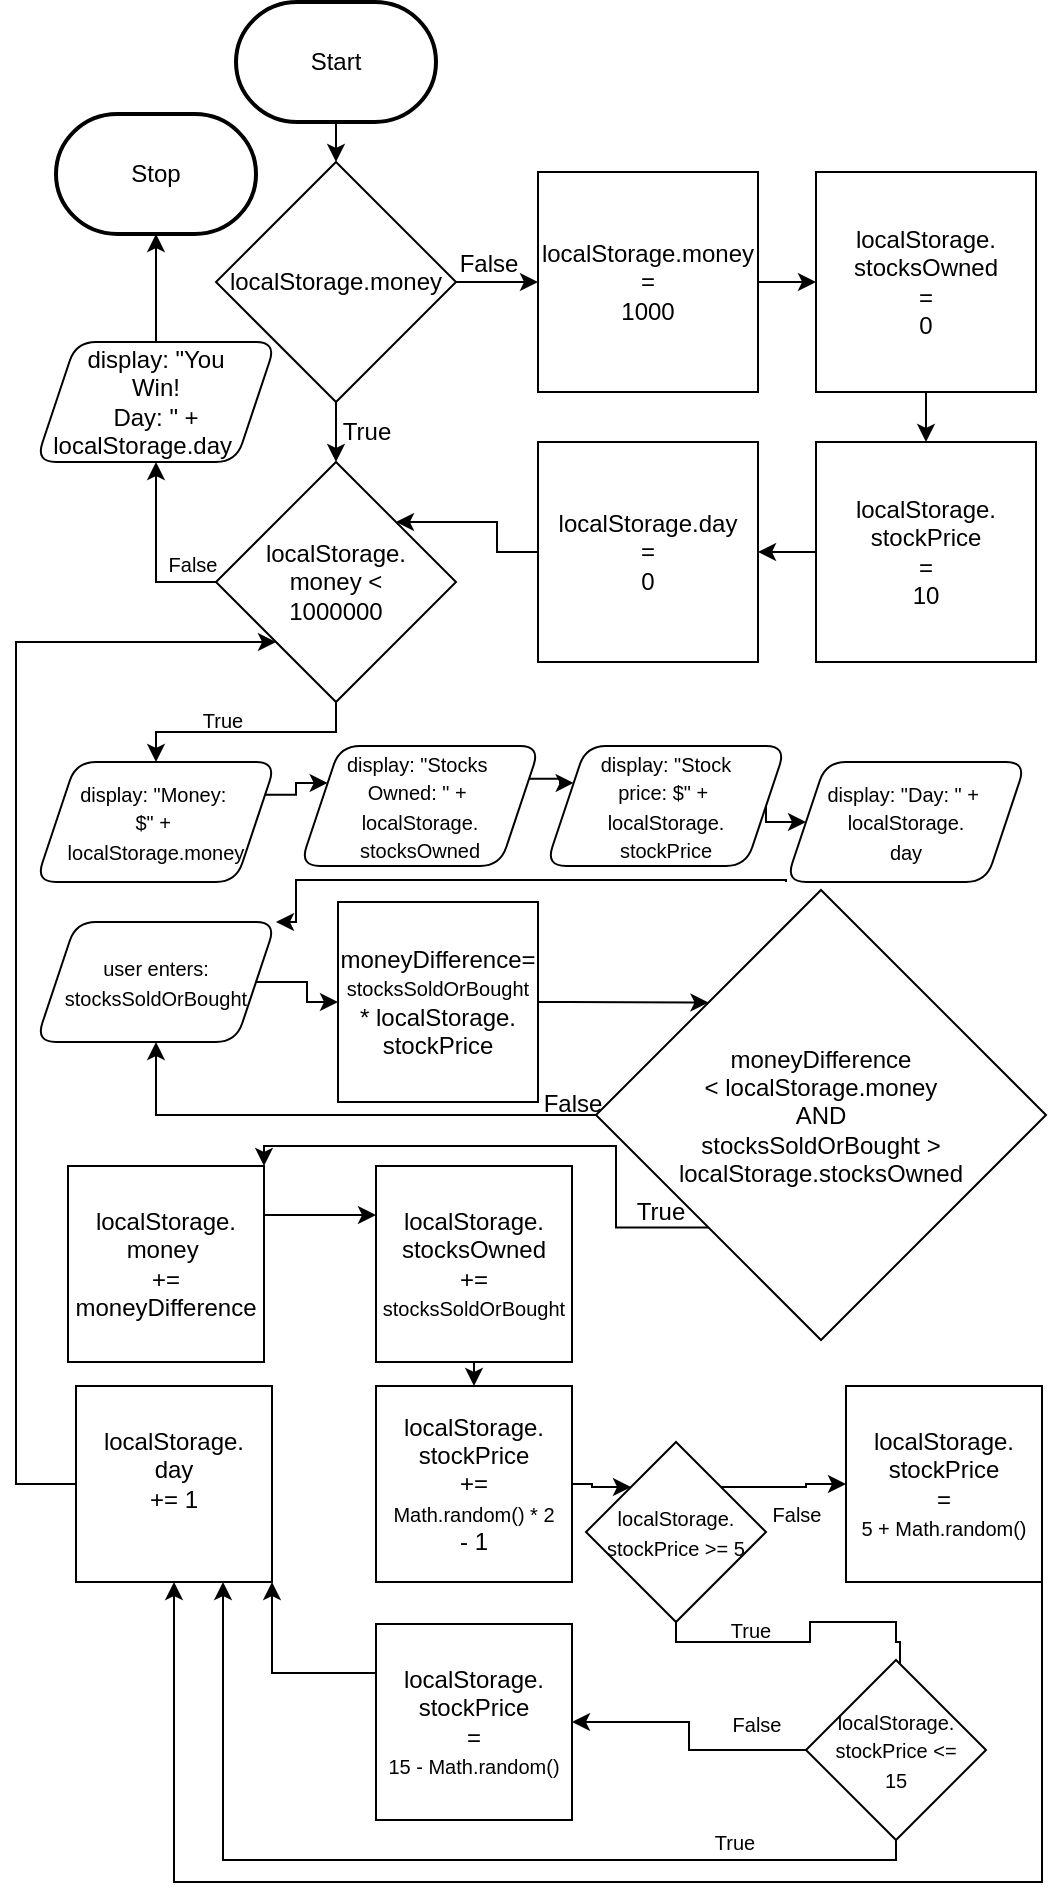 <mxfile>
    <diagram id="HIP3nbAZw_EuaXWnEj3U" name="Page-1">
        <mxGraphModel dx="669" dy="201" grid="1" gridSize="10" guides="1" tooltips="1" connect="1" arrows="1" fold="1" page="1" pageScale="1" pageWidth="850" pageHeight="1100" math="0" shadow="0">
            <root>
                <mxCell id="0"/>
                <mxCell id="1" parent="0"/>
                <mxCell id="26" style="edgeStyle=orthogonalEdgeStyle;rounded=0;html=1;exitX=0.5;exitY=1;exitDx=0;exitDy=0;exitPerimeter=0;entryX=0.5;entryY=0;entryDx=0;entryDy=0;" parent="1" source="2" target="25" edge="1">
                    <mxGeometry relative="1" as="geometry"/>
                </mxCell>
                <mxCell id="2" value="Start" style="strokeWidth=2;html=1;shape=mxgraph.flowchart.terminator;whiteSpace=wrap;" parent="1" vertex="1">
                    <mxGeometry x="230" y="141" width="100" height="60" as="geometry"/>
                </mxCell>
                <mxCell id="3" value="Stop" style="strokeWidth=2;html=1;shape=mxgraph.flowchart.terminator;whiteSpace=wrap;" parent="1" vertex="1">
                    <mxGeometry x="140" y="197" width="100" height="60" as="geometry"/>
                </mxCell>
                <mxCell id="28" style="edgeStyle=orthogonalEdgeStyle;rounded=0;html=1;exitX=1;exitY=0.5;exitDx=0;exitDy=0;entryX=0;entryY=0.5;entryDx=0;entryDy=0;" parent="1" source="25" target="27" edge="1">
                    <mxGeometry relative="1" as="geometry"/>
                </mxCell>
                <mxCell id="58" style="edgeStyle=orthogonalEdgeStyle;rounded=0;html=1;exitX=0.5;exitY=1;exitDx=0;exitDy=0;entryX=0.5;entryY=0;entryDx=0;entryDy=0;" parent="1" source="25" target="57" edge="1">
                    <mxGeometry relative="1" as="geometry"/>
                </mxCell>
                <mxCell id="25" value="localStorage.money&lt;br&gt;" style="rhombus;whiteSpace=wrap;html=1;" parent="1" vertex="1">
                    <mxGeometry x="220" y="221" width="120" height="120" as="geometry"/>
                </mxCell>
                <mxCell id="50" style="edgeStyle=orthogonalEdgeStyle;rounded=0;html=1;exitX=1;exitY=0.5;exitDx=0;exitDy=0;entryX=0;entryY=0.5;entryDx=0;entryDy=0;" parent="1" source="27" target="51" edge="1">
                    <mxGeometry relative="1" as="geometry">
                        <mxPoint x="540" y="281.444" as="targetPoint"/>
                    </mxGeometry>
                </mxCell>
                <mxCell id="27" value="localStorage.money&lt;br&gt;=&lt;br&gt;1000" style="whiteSpace=wrap;html=1;aspect=fixed;" parent="1" vertex="1">
                    <mxGeometry x="381" y="226" width="110" height="110" as="geometry"/>
                </mxCell>
                <mxCell id="29" value="False" style="text;html=1;align=center;verticalAlign=middle;resizable=0;points=[];autosize=1;strokeColor=none;fillColor=none;" parent="1" vertex="1">
                    <mxGeometry x="331" y="257" width="50" height="30" as="geometry"/>
                </mxCell>
                <mxCell id="31" value="True" style="text;html=1;align=center;verticalAlign=middle;resizable=0;points=[];autosize=1;strokeColor=none;fillColor=none;" parent="1" vertex="1">
                    <mxGeometry x="270" y="341" width="50" height="30" as="geometry"/>
                </mxCell>
                <mxCell id="53" style="edgeStyle=orthogonalEdgeStyle;rounded=0;html=1;exitX=0.5;exitY=1;exitDx=0;exitDy=0;entryX=0.5;entryY=0;entryDx=0;entryDy=0;" parent="1" source="51" target="52" edge="1">
                    <mxGeometry relative="1" as="geometry"/>
                </mxCell>
                <mxCell id="51" value="localStorage.&lt;br&gt;stocksOwned&lt;br&gt;=&lt;br&gt;0" style="whiteSpace=wrap;html=1;aspect=fixed;" parent="1" vertex="1">
                    <mxGeometry x="520" y="226" width="110" height="110" as="geometry"/>
                </mxCell>
                <mxCell id="55" style="edgeStyle=orthogonalEdgeStyle;rounded=0;html=1;exitX=0;exitY=0.5;exitDx=0;exitDy=0;entryX=1;entryY=0.5;entryDx=0;entryDy=0;" parent="1" source="52" target="54" edge="1">
                    <mxGeometry relative="1" as="geometry"/>
                </mxCell>
                <mxCell id="52" value="localStorage.&lt;br&gt;stockPrice&lt;br&gt;=&lt;br&gt;10" style="whiteSpace=wrap;html=1;aspect=fixed;" parent="1" vertex="1">
                    <mxGeometry x="520" y="361" width="110" height="110" as="geometry"/>
                </mxCell>
                <mxCell id="59" style="edgeStyle=orthogonalEdgeStyle;rounded=0;html=1;exitX=0;exitY=0.5;exitDx=0;exitDy=0;entryX=1;entryY=0;entryDx=0;entryDy=0;" parent="1" source="54" target="57" edge="1">
                    <mxGeometry relative="1" as="geometry"/>
                </mxCell>
                <mxCell id="54" value="localStorage.day&lt;br&gt;=&lt;br&gt;0" style="whiteSpace=wrap;html=1;aspect=fixed;" parent="1" vertex="1">
                    <mxGeometry x="381" y="361" width="110" height="110" as="geometry"/>
                </mxCell>
                <mxCell id="60" style="edgeStyle=orthogonalEdgeStyle;rounded=0;html=1;exitX=0;exitY=0.5;exitDx=0;exitDy=0;entryX=0.5;entryY=1;entryDx=0;entryDy=0;" parent="1" source="57" target="61" edge="1">
                    <mxGeometry relative="1" as="geometry">
                        <mxPoint x="190" y="431.444" as="targetPoint"/>
                    </mxGeometry>
                </mxCell>
                <mxCell id="71" style="edgeStyle=orthogonalEdgeStyle;rounded=0;html=1;exitX=0.5;exitY=1;exitDx=0;exitDy=0;entryX=0.5;entryY=0;entryDx=0;entryDy=0;fontSize=10;" parent="1" source="57" target="64" edge="1">
                    <mxGeometry relative="1" as="geometry"/>
                </mxCell>
                <mxCell id="57" value="localStorage.&lt;br&gt;money &amp;lt;&lt;br&gt;1000000" style="rhombus;whiteSpace=wrap;html=1;" parent="1" vertex="1">
                    <mxGeometry x="220" y="371" width="120" height="120" as="geometry"/>
                </mxCell>
                <mxCell id="62" style="edgeStyle=orthogonalEdgeStyle;rounded=0;html=1;exitX=0.5;exitY=0;exitDx=0;exitDy=0;entryX=0.5;entryY=1;entryDx=0;entryDy=0;entryPerimeter=0;" parent="1" source="61" target="3" edge="1">
                    <mxGeometry relative="1" as="geometry"/>
                </mxCell>
                <mxCell id="61" value="display: &quot;You &lt;br&gt;Win!&lt;br&gt;Day: &quot; + &lt;br&gt;localStorage.day&amp;nbsp; &amp;nbsp;&amp;nbsp;" style="shape=parallelogram;perimeter=parallelogramPerimeter;whiteSpace=wrap;html=1;fixedSize=1;rounded=1;" parent="1" vertex="1">
                    <mxGeometry x="130" y="311" width="120" height="60" as="geometry"/>
                </mxCell>
                <mxCell id="149" style="edgeStyle=orthogonalEdgeStyle;rounded=0;html=1;exitX=1;exitY=0.25;exitDx=0;exitDy=0;entryX=0;entryY=0.25;entryDx=0;entryDy=0;" edge="1" parent="1" source="64" target="65">
                    <mxGeometry relative="1" as="geometry"/>
                </mxCell>
                <mxCell id="64" value="&lt;font style=&quot;font-size: 10px;&quot;&gt;display: &quot;Money:&amp;nbsp;&lt;br&gt;$&quot; +&amp;nbsp;&lt;br&gt;localStorage.money&lt;/font&gt;" style="shape=parallelogram;perimeter=parallelogramPerimeter;whiteSpace=wrap;html=1;fixedSize=1;rounded=1;" parent="1" vertex="1">
                    <mxGeometry x="130" y="521" width="120" height="60" as="geometry"/>
                </mxCell>
                <mxCell id="150" style="edgeStyle=orthogonalEdgeStyle;rounded=0;html=1;exitX=1;exitY=0.25;exitDx=0;exitDy=0;entryX=0;entryY=0.25;entryDx=0;entryDy=0;" edge="1" parent="1" source="65" target="67">
                    <mxGeometry relative="1" as="geometry"/>
                </mxCell>
                <mxCell id="65" value="&lt;font style=&quot;font-size: 10px;&quot;&gt;display: &quot;Stocks&amp;nbsp;&lt;br&gt;Owned: &quot; +&amp;nbsp;&lt;br&gt;localStorage.&lt;br&gt;stocksOwned&lt;br&gt;&lt;/font&gt;" style="shape=parallelogram;perimeter=parallelogramPerimeter;whiteSpace=wrap;html=1;fixedSize=1;rounded=1;" parent="1" vertex="1">
                    <mxGeometry x="262" y="513" width="120" height="60" as="geometry"/>
                </mxCell>
                <mxCell id="70" style="edgeStyle=orthogonalEdgeStyle;rounded=0;html=1;exitX=1;exitY=0.5;exitDx=0;exitDy=0;entryX=0;entryY=0.5;entryDx=0;entryDy=0;fontSize=10;" parent="1" source="67" target="69" edge="1">
                    <mxGeometry relative="1" as="geometry">
                        <Array as="points">
                            <mxPoint x="510" y="551"/>
                            <mxPoint x="510" y="551"/>
                        </Array>
                    </mxGeometry>
                </mxCell>
                <mxCell id="67" value="&lt;font style=&quot;&quot;&gt;&lt;span style=&quot;font-size: 10px;&quot;&gt;display: &quot;Stock &lt;br&gt;price: $&quot; +&amp;nbsp;&lt;/span&gt;&lt;br&gt;&lt;span style=&quot;font-size: 10px;&quot;&gt;localStorage.&lt;/span&gt;&lt;br&gt;&lt;span style=&quot;font-size: 10px;&quot;&gt;stockPrice&lt;/span&gt;&lt;br&gt;&lt;/font&gt;" style="shape=parallelogram;perimeter=parallelogramPerimeter;whiteSpace=wrap;html=1;fixedSize=1;rounded=1;" parent="1" vertex="1">
                    <mxGeometry x="385" y="513" width="120" height="60" as="geometry"/>
                </mxCell>
                <mxCell id="151" style="edgeStyle=orthogonalEdgeStyle;rounded=0;html=1;exitX=0;exitY=1;exitDx=0;exitDy=0;entryX=1;entryY=0;entryDx=0;entryDy=0;" edge="1" parent="1" source="69" target="73">
                    <mxGeometry relative="1" as="geometry">
                        <Array as="points">
                            <mxPoint x="260" y="580"/>
                            <mxPoint x="260" y="601"/>
                        </Array>
                    </mxGeometry>
                </mxCell>
                <mxCell id="69" value="&lt;font style=&quot;&quot;&gt;&lt;span style=&quot;font-size: 10px;&quot;&gt;display: &quot;Day: &quot; +&amp;nbsp;&lt;/span&gt;&lt;br&gt;&lt;span style=&quot;font-size: 10px;&quot;&gt;localStorage.&lt;/span&gt;&lt;br&gt;&lt;span style=&quot;font-size: 10px;&quot;&gt;day&lt;/span&gt;&lt;br&gt;&lt;/font&gt;" style="shape=parallelogram;perimeter=parallelogramPerimeter;whiteSpace=wrap;html=1;fixedSize=1;rounded=1;" parent="1" vertex="1">
                    <mxGeometry x="505" y="521" width="120" height="60" as="geometry"/>
                </mxCell>
                <mxCell id="81" style="edgeStyle=orthogonalEdgeStyle;html=1;exitX=1;exitY=0.5;exitDx=0;exitDy=0;entryX=0;entryY=0.5;entryDx=0;entryDy=0;rounded=0;" parent="1" source="73" target="79" edge="1">
                    <mxGeometry relative="1" as="geometry"/>
                </mxCell>
                <mxCell id="73" value="&lt;font style=&quot;&quot;&gt;&lt;span style=&quot;font-size: 10px;&quot;&gt;user enters: &lt;br&gt;stocksSoldOrBought&lt;/span&gt;&lt;br&gt;&lt;/font&gt;" style="shape=parallelogram;perimeter=parallelogramPerimeter;whiteSpace=wrap;html=1;fixedSize=1;rounded=1;" parent="1" vertex="1">
                    <mxGeometry x="130" y="601" width="120" height="60" as="geometry"/>
                </mxCell>
                <mxCell id="85" style="edgeStyle=orthogonalEdgeStyle;rounded=0;html=1;exitX=1;exitY=0.5;exitDx=0;exitDy=0;entryX=0;entryY=0;entryDx=0;entryDy=0;fontSize=12;" parent="1" source="79" target="83" edge="1">
                    <mxGeometry relative="1" as="geometry"/>
                </mxCell>
                <mxCell id="79" value="moneyDifference=&lt;br&gt;&lt;span style=&quot;font-size: 10px;&quot;&gt;stocksSoldOrBought&lt;/span&gt;&lt;br style=&quot;&quot;&gt;&lt;font style=&quot;font-size: 12px;&quot;&gt;* localStorage.&lt;br&gt;stockPrice&lt;br&gt;&lt;/font&gt;" style="whiteSpace=wrap;html=1;aspect=fixed;" parent="1" vertex="1">
                    <mxGeometry x="281" y="591" width="100" height="100" as="geometry"/>
                </mxCell>
                <mxCell id="86" style="edgeStyle=orthogonalEdgeStyle;rounded=0;html=1;exitX=0;exitY=0.5;exitDx=0;exitDy=0;entryX=0.5;entryY=1;entryDx=0;entryDy=0;fontSize=12;" parent="1" source="83" target="73" edge="1">
                    <mxGeometry relative="1" as="geometry"/>
                </mxCell>
                <mxCell id="94" style="edgeStyle=orthogonalEdgeStyle;rounded=0;html=1;exitX=0;exitY=1;exitDx=0;exitDy=0;entryX=1;entryY=0;entryDx=0;entryDy=0;fontSize=12;" parent="1" source="83" target="89" edge="1">
                    <mxGeometry relative="1" as="geometry">
                        <Array as="points">
                            <mxPoint x="420" y="754"/>
                            <mxPoint x="420" y="713"/>
                            <mxPoint x="244" y="713"/>
                        </Array>
                    </mxGeometry>
                </mxCell>
                <mxCell id="83" value="moneyDifference&lt;br&gt;&amp;lt; localStorage.money&lt;br&gt;AND&lt;br&gt;stocksSoldOrBought &amp;gt;&lt;br&gt;localStorage.stocksOwned" style="rhombus;whiteSpace=wrap;html=1;fontSize=12;" parent="1" vertex="1">
                    <mxGeometry x="410" y="585" width="225" height="225" as="geometry"/>
                </mxCell>
                <mxCell id="87" value="False" style="text;html=1;align=center;verticalAlign=middle;resizable=0;points=[];autosize=1;strokeColor=none;fillColor=none;fontSize=12;" parent="1" vertex="1">
                    <mxGeometry x="373" y="677" width="50" height="30" as="geometry"/>
                </mxCell>
                <mxCell id="96" style="edgeStyle=orthogonalEdgeStyle;rounded=0;html=1;exitX=1;exitY=0.25;exitDx=0;exitDy=0;entryX=0;entryY=0.25;entryDx=0;entryDy=0;fontSize=12;" parent="1" source="89" target="92" edge="1">
                    <mxGeometry relative="1" as="geometry"/>
                </mxCell>
                <mxCell id="89" value="&lt;font style=&quot;font-size: 12px;&quot;&gt;localStorage.&lt;br&gt;money&amp;nbsp;&lt;br&gt;+=&lt;br&gt;moneyDifference&lt;br&gt;&lt;/font&gt;" style="whiteSpace=wrap;html=1;aspect=fixed;" parent="1" vertex="1">
                    <mxGeometry x="146" y="723" width="98" height="98" as="geometry"/>
                </mxCell>
                <mxCell id="91" value="True" style="text;html=1;align=center;verticalAlign=middle;resizable=0;points=[];autosize=1;strokeColor=none;fillColor=none;fontSize=12;" parent="1" vertex="1">
                    <mxGeometry x="417" y="731" width="50" height="30" as="geometry"/>
                </mxCell>
                <mxCell id="98" style="edgeStyle=orthogonalEdgeStyle;rounded=0;html=1;exitX=0.5;exitY=1;exitDx=0;exitDy=0;entryX=0.5;entryY=0;entryDx=0;entryDy=0;fontSize=12;" parent="1" source="92" target="97" edge="1">
                    <mxGeometry relative="1" as="geometry"/>
                </mxCell>
                <mxCell id="92" value="&lt;font style=&quot;font-size: 12px;&quot;&gt;localStorage.&lt;br&gt;stocksOwned&lt;br&gt;+=&lt;br&gt;&lt;span style=&quot;font-size: 10px;&quot;&gt;stocksSoldOrBought&lt;/span&gt;&lt;br&gt;&lt;/font&gt;" style="whiteSpace=wrap;html=1;aspect=fixed;" parent="1" vertex="1">
                    <mxGeometry x="300" y="723" width="98" height="98" as="geometry"/>
                </mxCell>
                <mxCell id="128" style="edgeStyle=orthogonalEdgeStyle;rounded=0;html=1;exitX=1;exitY=0.5;exitDx=0;exitDy=0;entryX=0;entryY=0;entryDx=0;entryDy=0;fontSize=10;" parent="1" source="97" target="104" edge="1">
                    <mxGeometry relative="1" as="geometry"/>
                </mxCell>
                <mxCell id="97" value="&lt;font style=&quot;&quot;&gt;localStorage.&lt;br&gt;stockPrice&lt;br&gt;+=&lt;br&gt;&lt;span style=&quot;font-size: 10px;&quot;&gt;Math.random() * 2&lt;br&gt;&lt;/span&gt;- 1&lt;br&gt;&lt;/font&gt;" style="whiteSpace=wrap;html=1;aspect=fixed;" parent="1" vertex="1">
                    <mxGeometry x="300" y="833" width="98" height="98" as="geometry"/>
                </mxCell>
                <mxCell id="145" style="edgeStyle=orthogonalEdgeStyle;rounded=0;html=1;exitX=0;exitY=0.5;exitDx=0;exitDy=0;fontSize=10;entryX=0;entryY=1;entryDx=0;entryDy=0;" parent="1" source="99" target="57" edge="1">
                    <mxGeometry relative="1" as="geometry">
                        <mxPoint x="120" y="451" as="targetPoint"/>
                        <Array as="points">
                            <mxPoint x="120" y="882"/>
                            <mxPoint x="120" y="461"/>
                        </Array>
                    </mxGeometry>
                </mxCell>
                <mxCell id="99" value="&lt;font style=&quot;&quot;&gt;localStorage.&lt;br&gt;day&lt;br&gt;+= 1&lt;br&gt;&lt;br&gt;&lt;/font&gt;" style="whiteSpace=wrap;html=1;aspect=fixed;" parent="1" vertex="1">
                    <mxGeometry x="150" y="833" width="98" height="98" as="geometry"/>
                </mxCell>
                <mxCell id="136" style="edgeStyle=orthogonalEdgeStyle;rounded=0;html=1;exitX=0.5;exitY=1;exitDx=0;exitDy=0;entryX=0;entryY=0;entryDx=0;entryDy=0;fontSize=10;" parent="1" source="104" target="135" edge="1">
                    <mxGeometry relative="1" as="geometry">
                        <Array as="points">
                            <mxPoint x="450" y="961"/>
                            <mxPoint x="517" y="961"/>
                            <mxPoint x="517" y="951"/>
                            <mxPoint x="560" y="951"/>
                            <mxPoint x="560" y="961"/>
                            <mxPoint x="562" y="961"/>
                        </Array>
                    </mxGeometry>
                </mxCell>
                <mxCell id="140" style="edgeStyle=orthogonalEdgeStyle;rounded=0;html=1;exitX=1;exitY=0;exitDx=0;exitDy=0;fontSize=10;" parent="1" source="104" target="110" edge="1">
                    <mxGeometry relative="1" as="geometry"/>
                </mxCell>
                <mxCell id="104" value="&lt;font style=&quot;font-size: 10px;&quot;&gt;localStorage.&lt;br&gt;stockPrice &amp;gt;= 5&lt;/font&gt;" style="rhombus;whiteSpace=wrap;html=1;fontSize=12;" parent="1" vertex="1">
                    <mxGeometry x="405" y="861" width="90" height="90" as="geometry"/>
                </mxCell>
                <mxCell id="141" style="edgeStyle=orthogonalEdgeStyle;rounded=0;html=1;exitX=1;exitY=1;exitDx=0;exitDy=0;fontSize=10;entryX=0.5;entryY=1;entryDx=0;entryDy=0;" parent="1" source="110" target="99" edge="1">
                    <mxGeometry relative="1" as="geometry">
                        <mxPoint x="630" y="1091.0" as="targetPoint"/>
                        <Array as="points">
                            <mxPoint x="633" y="1081"/>
                            <mxPoint x="199" y="1081"/>
                        </Array>
                    </mxGeometry>
                </mxCell>
                <mxCell id="110" value="&lt;font style=&quot;&quot;&gt;localStorage.&lt;br&gt;stockPrice&lt;br&gt;=&lt;br&gt;&lt;span style=&quot;font-size: 10px;&quot;&gt;5 + Math.random()&lt;/span&gt;&lt;br&gt;&lt;/font&gt;" style="whiteSpace=wrap;html=1;aspect=fixed;" parent="1" vertex="1">
                    <mxGeometry x="535" y="833" width="98" height="98" as="geometry"/>
                </mxCell>
                <mxCell id="125" value="True" style="text;html=1;align=center;verticalAlign=middle;resizable=0;points=[];autosize=1;strokeColor=none;fillColor=none;fontSize=10;" parent="1" vertex="1">
                    <mxGeometry x="467" y="940" width="40" height="30" as="geometry"/>
                </mxCell>
                <mxCell id="130" value="False" style="text;html=1;align=center;verticalAlign=middle;resizable=0;points=[];autosize=1;strokeColor=none;fillColor=none;fontSize=10;" parent="1" vertex="1">
                    <mxGeometry x="485" y="882" width="50" height="30" as="geometry"/>
                </mxCell>
                <mxCell id="138" style="edgeStyle=orthogonalEdgeStyle;rounded=0;html=1;exitX=0;exitY=0.5;exitDx=0;exitDy=0;entryX=1;entryY=0.5;entryDx=0;entryDy=0;fontSize=10;" parent="1" source="135" target="137" edge="1">
                    <mxGeometry relative="1" as="geometry"/>
                </mxCell>
                <mxCell id="143" style="edgeStyle=orthogonalEdgeStyle;rounded=0;html=1;exitX=0.5;exitY=1;exitDx=0;exitDy=0;entryX=0.75;entryY=1;entryDx=0;entryDy=0;fontSize=10;" parent="1" source="135" target="99" edge="1">
                    <mxGeometry relative="1" as="geometry"/>
                </mxCell>
                <mxCell id="144" value="True" style="edgeLabel;html=1;align=center;verticalAlign=middle;resizable=0;points=[];fontSize=10;" parent="143" vertex="1" connectable="0">
                    <mxGeometry x="-0.625" y="-9" relative="1" as="geometry">
                        <mxPoint as="offset"/>
                    </mxGeometry>
                </mxCell>
                <mxCell id="135" value="&lt;font style=&quot;font-size: 10px;&quot;&gt;localStorage.&lt;br&gt;stockPrice &amp;lt;= &lt;br&gt;15&lt;/font&gt;" style="rhombus;whiteSpace=wrap;html=1;fontSize=12;" parent="1" vertex="1">
                    <mxGeometry x="515" y="970" width="90" height="90" as="geometry"/>
                </mxCell>
                <mxCell id="142" style="edgeStyle=orthogonalEdgeStyle;rounded=0;html=1;exitX=0;exitY=0.25;exitDx=0;exitDy=0;entryX=1;entryY=1;entryDx=0;entryDy=0;fontSize=10;" parent="1" source="137" target="99" edge="1">
                    <mxGeometry relative="1" as="geometry"/>
                </mxCell>
                <mxCell id="137" value="&lt;font style=&quot;&quot;&gt;localStorage.&lt;br&gt;stockPrice&lt;br&gt;=&lt;br&gt;&lt;span style=&quot;font-size: 10px;&quot;&gt;15 - Math.random()&lt;/span&gt;&lt;br&gt;&lt;/font&gt;" style="whiteSpace=wrap;html=1;aspect=fixed;" parent="1" vertex="1">
                    <mxGeometry x="300" y="952" width="98" height="98" as="geometry"/>
                </mxCell>
                <mxCell id="139" value="False" style="text;html=1;align=center;verticalAlign=middle;resizable=0;points=[];autosize=1;strokeColor=none;fillColor=none;fontSize=10;" parent="1" vertex="1">
                    <mxGeometry x="465" y="987" width="50" height="30" as="geometry"/>
                </mxCell>
                <mxCell id="146" value="False" style="text;html=1;align=center;verticalAlign=middle;resizable=0;points=[];autosize=1;strokeColor=none;fillColor=none;fontSize=10;" parent="1" vertex="1">
                    <mxGeometry x="183" y="407" width="50" height="30" as="geometry"/>
                </mxCell>
                <mxCell id="147" value="True" style="text;html=1;align=center;verticalAlign=middle;resizable=0;points=[];autosize=1;strokeColor=none;fillColor=none;fontSize=10;" parent="1" vertex="1">
                    <mxGeometry x="203" y="485" width="40" height="30" as="geometry"/>
                </mxCell>
            </root>
        </mxGraphModel>
    </diagram>
</mxfile>